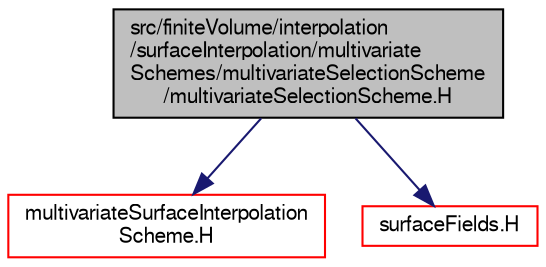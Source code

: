 digraph "src/finiteVolume/interpolation/surfaceInterpolation/multivariateSchemes/multivariateSelectionScheme/multivariateSelectionScheme.H"
{
  bgcolor="transparent";
  edge [fontname="FreeSans",fontsize="10",labelfontname="FreeSans",labelfontsize="10"];
  node [fontname="FreeSans",fontsize="10",shape=record];
  Node0 [label="src/finiteVolume/interpolation\l/surfaceInterpolation/multivariate\lSchemes/multivariateSelectionScheme\l/multivariateSelectionScheme.H",height=0.2,width=0.4,color="black", fillcolor="grey75", style="filled", fontcolor="black"];
  Node0 -> Node1 [color="midnightblue",fontsize="10",style="solid",fontname="FreeSans"];
  Node1 [label="multivariateSurfaceInterpolation\lScheme.H",height=0.2,width=0.4,color="red",URL="$a04082.html"];
  Node0 -> Node81 [color="midnightblue",fontsize="10",style="solid",fontname="FreeSans"];
  Node81 [label="surfaceFields.H",height=0.2,width=0.4,color="red",URL="$a02735.html",tooltip="Foam::surfaceFields. "];
}
